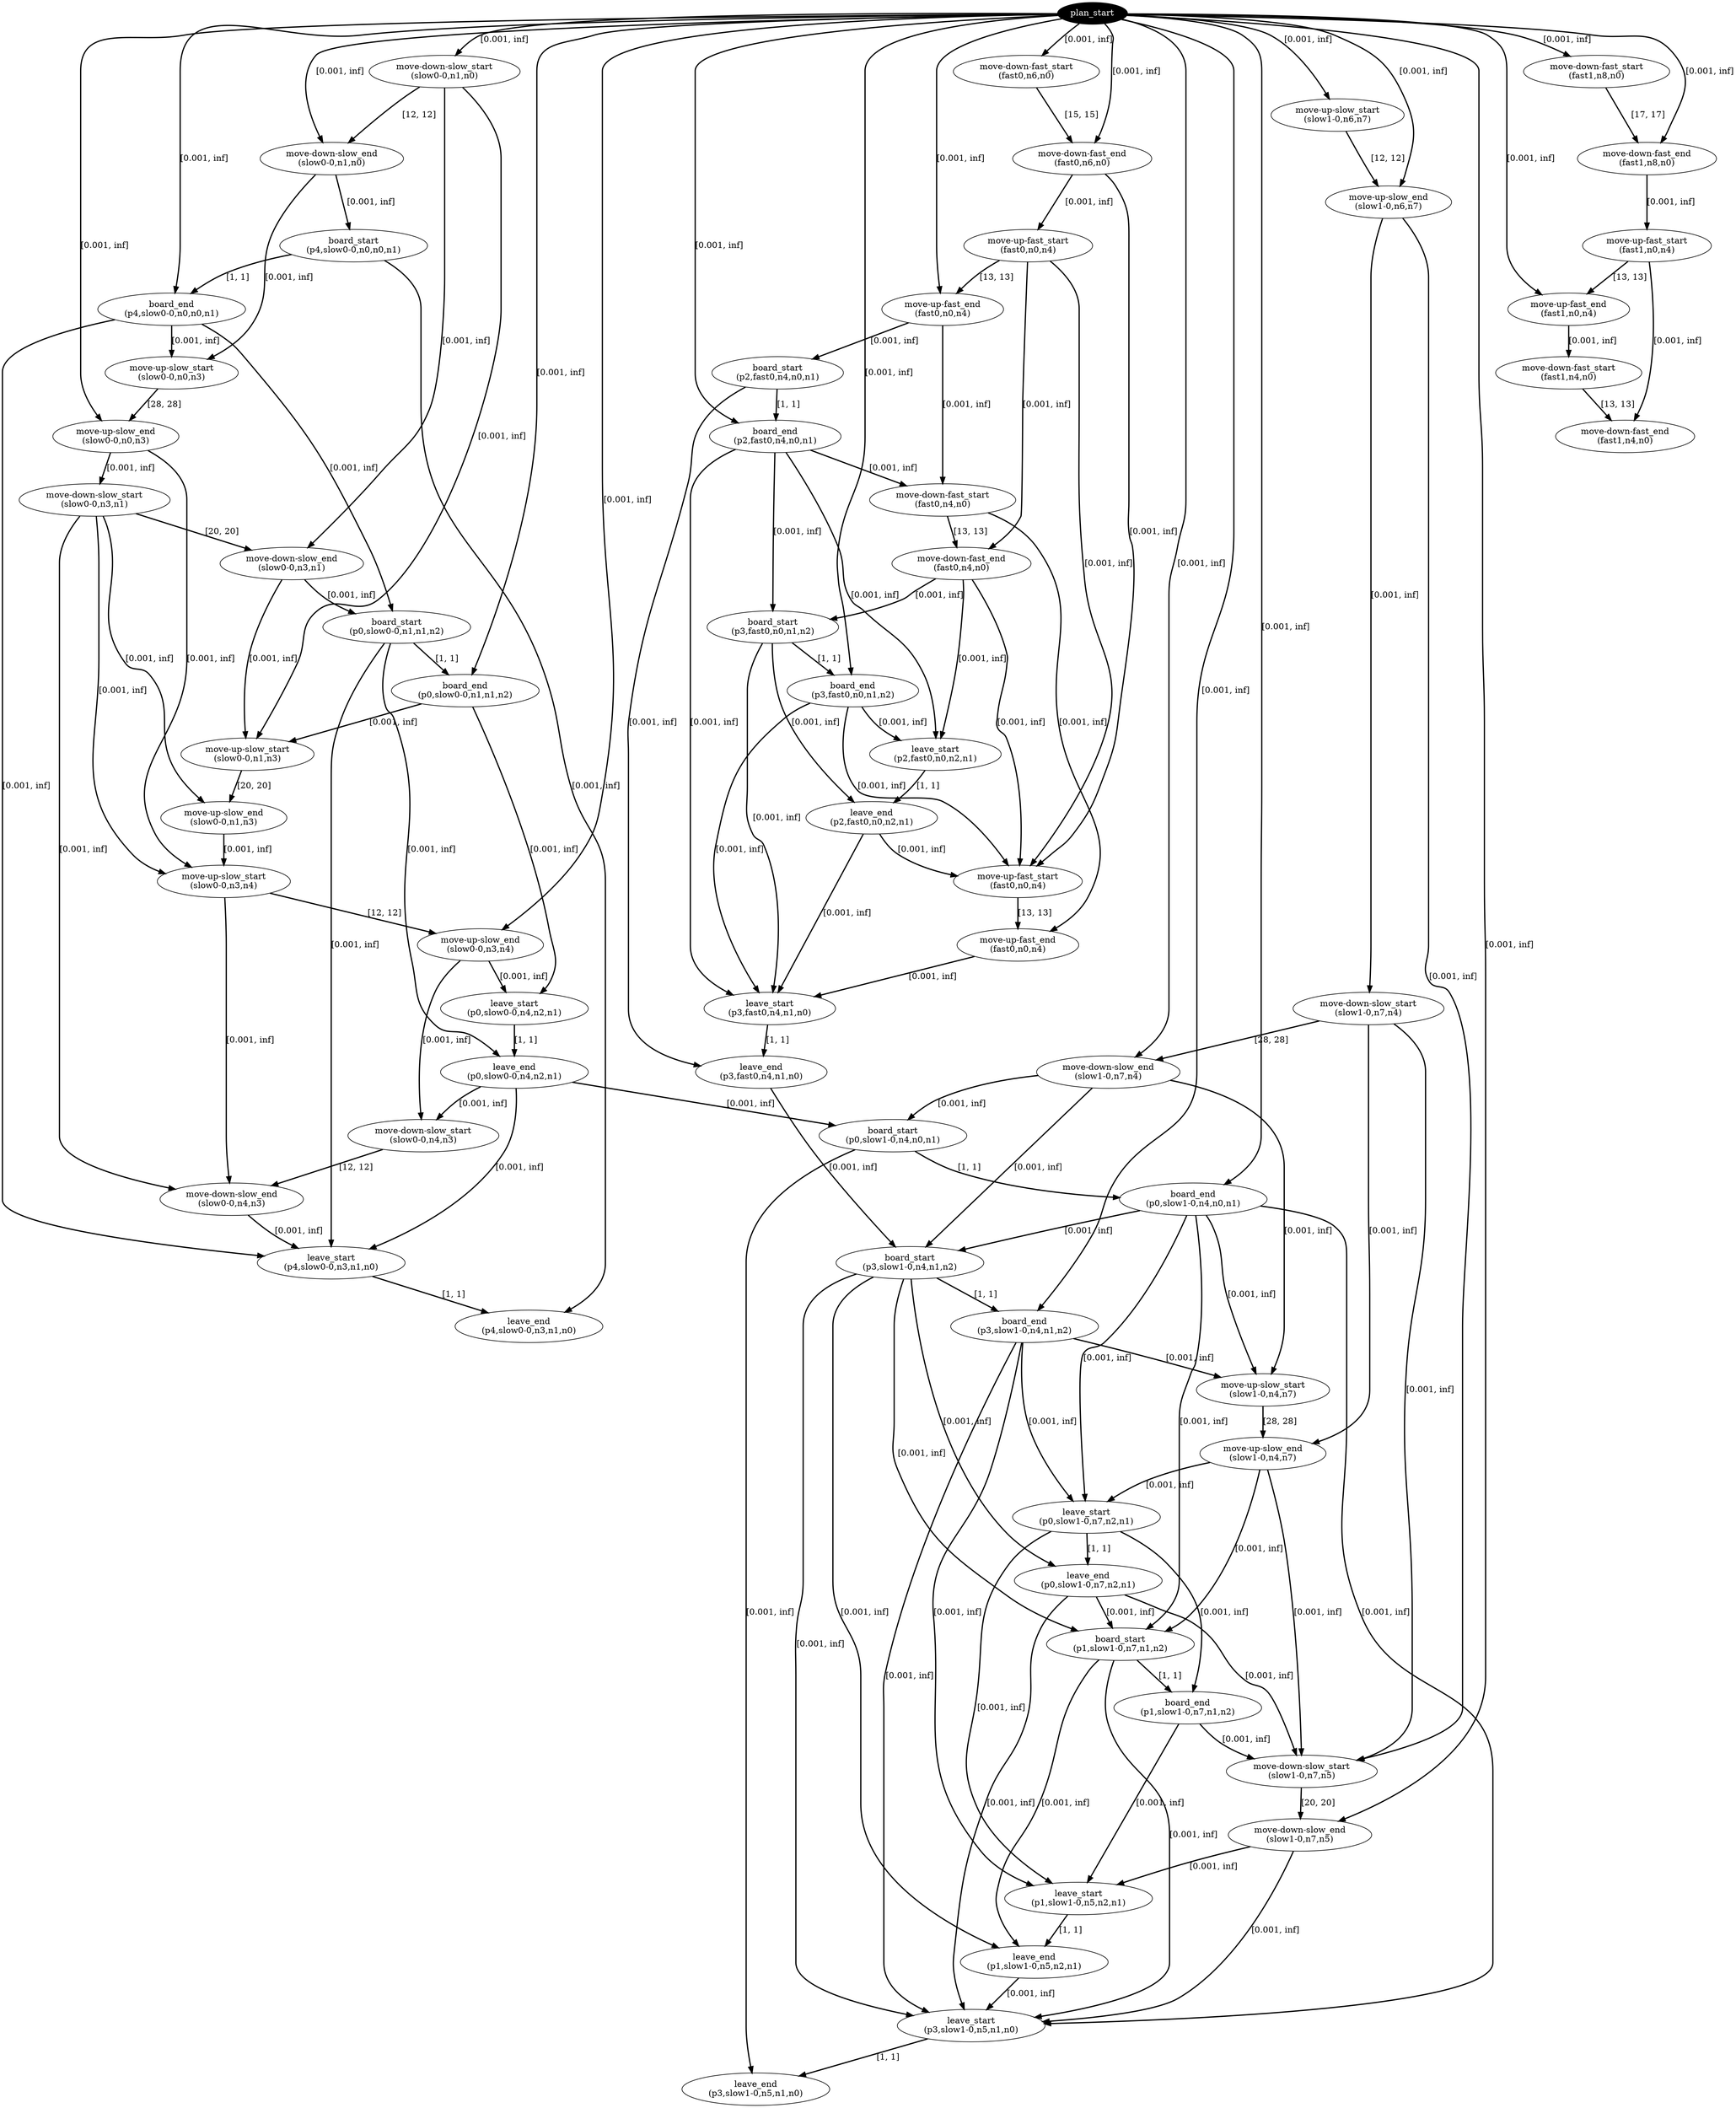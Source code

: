 digraph plan {
0[ label="plan_start",style=filled,fillcolor=black,fontcolor=white];
1[ label="move-down-slow_start
(slow0-0,n1,n0)"];
2[ label="move-down-slow_end
(slow0-0,n1,n0)"];
3[ label="move-down-fast_start
(fast0,n6,n0)"];
4[ label="move-down-fast_end
(fast0,n6,n0)"];
5[ label="move-down-fast_start
(fast1,n8,n0)"];
6[ label="move-down-fast_end
(fast1,n8,n0)"];
7[ label="move-up-slow_start
(slow1-0,n6,n7)"];
8[ label="move-up-slow_end
(slow1-0,n6,n7)"];
9[ label="board_start
(p4,slow0-0,n0,n0,n1)"];
10[ label="board_end
(p4,slow0-0,n0,n0,n1)"];
11[ label="move-down-slow_start
(slow1-0,n7,n4)"];
12[ label="move-down-slow_end
(slow1-0,n7,n4)"];
13[ label="move-up-slow_start
(slow0-0,n0,n3)"];
14[ label="move-up-slow_end
(slow0-0,n0,n3)"];
15[ label="move-up-fast_start
(fast0,n0,n4)"];
16[ label="move-up-fast_end
(fast0,n0,n4)"];
17[ label="move-up-fast_start
(fast1,n0,n4)"];
18[ label="move-up-fast_end
(fast1,n0,n4)"];
19[ label="board_start
(p2,fast0,n4,n0,n1)"];
20[ label="board_end
(p2,fast0,n4,n0,n1)"];
21[ label="move-down-fast_start
(fast0,n4,n0)"];
22[ label="move-down-fast_end
(fast0,n4,n0)"];
23[ label="move-down-fast_start
(fast1,n4,n0)"];
24[ label="move-down-fast_end
(fast1,n4,n0)"];
25[ label="move-down-slow_start
(slow0-0,n3,n1)"];
26[ label="move-down-slow_end
(slow0-0,n3,n1)"];
27[ label="board_start
(p3,fast0,n0,n1,n2)"];
28[ label="board_end
(p3,fast0,n0,n1,n2)"];
29[ label="leave_start
(p2,fast0,n0,n2,n1)"];
30[ label="leave_end
(p2,fast0,n0,n2,n1)"];
31[ label="move-up-fast_start
(fast0,n0,n4)"];
32[ label="move-up-fast_end
(fast0,n0,n4)"];
33[ label="leave_start
(p3,fast0,n4,n1,n0)"];
34[ label="leave_end
(p3,fast0,n4,n1,n0)"];
35[ label="board_start
(p0,slow0-0,n1,n1,n2)"];
36[ label="board_end
(p0,slow0-0,n1,n1,n2)"];
37[ label="move-up-slow_start
(slow0-0,n1,n3)"];
38[ label="move-up-slow_end
(slow0-0,n1,n3)"];
39[ label="move-up-slow_start
(slow0-0,n3,n4)"];
40[ label="move-up-slow_end
(slow0-0,n3,n4)"];
41[ label="leave_start
(p0,slow0-0,n4,n2,n1)"];
42[ label="leave_end
(p0,slow0-0,n4,n2,n1)"];
43[ label="move-down-slow_start
(slow0-0,n4,n3)"];
44[ label="move-down-slow_end
(slow0-0,n4,n3)"];
45[ label="board_start
(p0,slow1-0,n4,n0,n1)"];
46[ label="board_end
(p0,slow1-0,n4,n0,n1)"];
47[ label="board_start
(p3,slow1-0,n4,n1,n2)"];
48[ label="board_end
(p3,slow1-0,n4,n1,n2)"];
49[ label="move-up-slow_start
(slow1-0,n4,n7)"];
50[ label="move-up-slow_end
(slow1-0,n4,n7)"];
51[ label="leave_start
(p4,slow0-0,n3,n1,n0)"];
52[ label="leave_end
(p4,slow0-0,n3,n1,n0)"];
53[ label="leave_start
(p0,slow1-0,n7,n2,n1)"];
54[ label="leave_end
(p0,slow1-0,n7,n2,n1)"];
55[ label="board_start
(p1,slow1-0,n7,n1,n2)"];
56[ label="board_end
(p1,slow1-0,n7,n1,n2)"];
57[ label="move-down-slow_start
(slow1-0,n7,n5)"];
58[ label="move-down-slow_end
(slow1-0,n7,n5)"];
59[ label="leave_start
(p1,slow1-0,n5,n2,n1)"];
60[ label="leave_end
(p1,slow1-0,n5,n2,n1)"];
61[ label="leave_start
(p3,slow1-0,n5,n1,n0)"];
62[ label="leave_end
(p3,slow1-0,n5,n1,n0)"];
"0" -> "1" [ label="[0.001, inf]" , penwidth=2, color="black"]
"0" -> "3" [ label="[0.001, inf]" , penwidth=2, color="black"]
"0" -> "5" [ label="[0.001, inf]" , penwidth=2, color="black"]
"0" -> "7" [ label="[0.001, inf]" , penwidth=2, color="black"]
"1" -> "2" [ label="[12, 12]" , penwidth=2, color="black"]
"0" -> "2" [ label="[0.001, inf]" , penwidth=2, color="black"]
"7" -> "8" [ label="[12, 12]" , penwidth=2, color="black"]
"0" -> "8" [ label="[0.001, inf]" , penwidth=2, color="black"]
"2" -> "9" [ label="[0.001, inf]" , penwidth=2, color="black"]
"8" -> "11" [ label="[0.001, inf]" , penwidth=2, color="black"]
"9" -> "10" [ label="[1, 1]" , penwidth=2, color="black"]
"0" -> "10" [ label="[0.001, inf]" , penwidth=2, color="black"]
"2" -> "13" [ label="[0.001, inf]" , penwidth=2, color="black"]
"10" -> "13" [ label="[0.001, inf]" , penwidth=2, color="black"]
"3" -> "4" [ label="[15, 15]" , penwidth=2, color="black"]
"0" -> "4" [ label="[0.001, inf]" , penwidth=2, color="black"]
"4" -> "15" [ label="[0.001, inf]" , penwidth=2, color="black"]
"5" -> "6" [ label="[17, 17]" , penwidth=2, color="black"]
"0" -> "6" [ label="[0.001, inf]" , penwidth=2, color="black"]
"6" -> "17" [ label="[0.001, inf]" , penwidth=2, color="black"]
"15" -> "16" [ label="[13, 13]" , penwidth=2, color="black"]
"0" -> "16" [ label="[0.001, inf]" , penwidth=2, color="black"]
"16" -> "19" [ label="[0.001, inf]" , penwidth=2, color="black"]
"19" -> "20" [ label="[1, 1]" , penwidth=2, color="black"]
"0" -> "20" [ label="[0.001, inf]" , penwidth=2, color="black"]
"16" -> "21" [ label="[0.001, inf]" , penwidth=2, color="black"]
"20" -> "21" [ label="[0.001, inf]" , penwidth=2, color="black"]
"17" -> "18" [ label="[13, 13]" , penwidth=2, color="black"]
"0" -> "18" [ label="[0.001, inf]" , penwidth=2, color="black"]
"18" -> "23" [ label="[0.001, inf]" , penwidth=2, color="black"]
"11" -> "12" [ label="[28, 28]" , penwidth=2, color="black"]
"0" -> "12" [ label="[0.001, inf]" , penwidth=2, color="black"]
"13" -> "14" [ label="[28, 28]" , penwidth=2, color="black"]
"0" -> "14" [ label="[0.001, inf]" , penwidth=2, color="black"]
"14" -> "25" [ label="[0.001, inf]" , penwidth=2, color="black"]
"21" -> "22" [ label="[13, 13]" , penwidth=2, color="black"]
"15" -> "22" [ label="[0.001, inf]" , penwidth=2, color="black"]
"20" -> "27" [ label="[0.001, inf]" , penwidth=2, color="black"]
"22" -> "27" [ label="[0.001, inf]" , penwidth=2, color="black"]
"27" -> "28" [ label="[1, 1]" , penwidth=2, color="black"]
"0" -> "28" [ label="[0.001, inf]" , penwidth=2, color="black"]
"23" -> "24" [ label="[13, 13]" , penwidth=2, color="black"]
"17" -> "24" [ label="[0.001, inf]" , penwidth=2, color="black"]
"20" -> "29" [ label="[0.001, inf]" , penwidth=2, color="black"]
"28" -> "29" [ label="[0.001, inf]" , penwidth=2, color="black"]
"22" -> "29" [ label="[0.001, inf]" , penwidth=2, color="black"]
"29" -> "30" [ label="[1, 1]" , penwidth=2, color="black"]
"27" -> "30" [ label="[0.001, inf]" , penwidth=2, color="black"]
"22" -> "31" [ label="[0.001, inf]" , penwidth=2, color="black"]
"30" -> "31" [ label="[0.001, inf]" , penwidth=2, color="black"]
"28" -> "31" [ label="[0.001, inf]" , penwidth=2, color="black"]
"15" -> "31" [ label="[0.001, inf]" , penwidth=2, color="black"]
"4" -> "31" [ label="[0.001, inf]" , penwidth=2, color="black"]
"31" -> "32" [ label="[13, 13]" , penwidth=2, color="black"]
"21" -> "32" [ label="[0.001, inf]" , penwidth=2, color="black"]
"28" -> "33" [ label="[0.001, inf]" , penwidth=2, color="black"]
"30" -> "33" [ label="[0.001, inf]" , penwidth=2, color="black"]
"32" -> "33" [ label="[0.001, inf]" , penwidth=2, color="black"]
"27" -> "33" [ label="[0.001, inf]" , penwidth=2, color="black"]
"20" -> "33" [ label="[0.001, inf]" , penwidth=2, color="black"]
"33" -> "34" [ label="[1, 1]" , penwidth=2, color="black"]
"19" -> "34" [ label="[0.001, inf]" , penwidth=2, color="black"]
"25" -> "26" [ label="[20, 20]" , penwidth=2, color="black"]
"1" -> "26" [ label="[0.001, inf]" , penwidth=2, color="black"]
"10" -> "35" [ label="[0.001, inf]" , penwidth=2, color="black"]
"26" -> "35" [ label="[0.001, inf]" , penwidth=2, color="black"]
"35" -> "36" [ label="[1, 1]" , penwidth=2, color="black"]
"0" -> "36" [ label="[0.001, inf]" , penwidth=2, color="black"]
"26" -> "37" [ label="[0.001, inf]" , penwidth=2, color="black"]
"36" -> "37" [ label="[0.001, inf]" , penwidth=2, color="black"]
"1" -> "37" [ label="[0.001, inf]" , penwidth=2, color="black"]
"37" -> "38" [ label="[20, 20]" , penwidth=2, color="black"]
"25" -> "38" [ label="[0.001, inf]" , penwidth=2, color="black"]
"38" -> "39" [ label="[0.001, inf]" , penwidth=2, color="black"]
"25" -> "39" [ label="[0.001, inf]" , penwidth=2, color="black"]
"14" -> "39" [ label="[0.001, inf]" , penwidth=2, color="black"]
"39" -> "40" [ label="[12, 12]" , penwidth=2, color="black"]
"0" -> "40" [ label="[0.001, inf]" , penwidth=2, color="black"]
"36" -> "41" [ label="[0.001, inf]" , penwidth=2, color="black"]
"40" -> "41" [ label="[0.001, inf]" , penwidth=2, color="black"]
"41" -> "42" [ label="[1, 1]" , penwidth=2, color="black"]
"35" -> "42" [ label="[0.001, inf]" , penwidth=2, color="black"]
"40" -> "43" [ label="[0.001, inf]" , penwidth=2, color="black"]
"42" -> "43" [ label="[0.001, inf]" , penwidth=2, color="black"]
"42" -> "45" [ label="[0.001, inf]" , penwidth=2, color="black"]
"12" -> "45" [ label="[0.001, inf]" , penwidth=2, color="black"]
"45" -> "46" [ label="[1, 1]" , penwidth=2, color="black"]
"0" -> "46" [ label="[0.001, inf]" , penwidth=2, color="black"]
"34" -> "47" [ label="[0.001, inf]" , penwidth=2, color="black"]
"46" -> "47" [ label="[0.001, inf]" , penwidth=2, color="black"]
"12" -> "47" [ label="[0.001, inf]" , penwidth=2, color="black"]
"47" -> "48" [ label="[1, 1]" , penwidth=2, color="black"]
"0" -> "48" [ label="[0.001, inf]" , penwidth=2, color="black"]
"12" -> "49" [ label="[0.001, inf]" , penwidth=2, color="black"]
"48" -> "49" [ label="[0.001, inf]" , penwidth=2, color="black"]
"46" -> "49" [ label="[0.001, inf]" , penwidth=2, color="black"]
"43" -> "44" [ label="[12, 12]" , penwidth=2, color="black"]
"39" -> "44" [ label="[0.001, inf]" , penwidth=2, color="black"]
"25" -> "44" [ label="[0.001, inf]" , penwidth=2, color="black"]
"10" -> "51" [ label="[0.001, inf]" , penwidth=2, color="black"]
"42" -> "51" [ label="[0.001, inf]" , penwidth=2, color="black"]
"44" -> "51" [ label="[0.001, inf]" , penwidth=2, color="black"]
"35" -> "51" [ label="[0.001, inf]" , penwidth=2, color="black"]
"51" -> "52" [ label="[1, 1]" , penwidth=2, color="black"]
"9" -> "52" [ label="[0.001, inf]" , penwidth=2, color="black"]
"49" -> "50" [ label="[28, 28]" , penwidth=2, color="black"]
"11" -> "50" [ label="[0.001, inf]" , penwidth=2, color="black"]
"46" -> "53" [ label="[0.001, inf]" , penwidth=2, color="black"]
"48" -> "53" [ label="[0.001, inf]" , penwidth=2, color="black"]
"50" -> "53" [ label="[0.001, inf]" , penwidth=2, color="black"]
"53" -> "54" [ label="[1, 1]" , penwidth=2, color="black"]
"47" -> "54" [ label="[0.001, inf]" , penwidth=2, color="black"]
"54" -> "55" [ label="[0.001, inf]" , penwidth=2, color="black"]
"50" -> "55" [ label="[0.001, inf]" , penwidth=2, color="black"]
"47" -> "55" [ label="[0.001, inf]" , penwidth=2, color="black"]
"46" -> "55" [ label="[0.001, inf]" , penwidth=2, color="black"]
"55" -> "56" [ label="[1, 1]" , penwidth=2, color="black"]
"53" -> "56" [ label="[0.001, inf]" , penwidth=2, color="black"]
"50" -> "57" [ label="[0.001, inf]" , penwidth=2, color="black"]
"56" -> "57" [ label="[0.001, inf]" , penwidth=2, color="black"]
"54" -> "57" [ label="[0.001, inf]" , penwidth=2, color="black"]
"11" -> "57" [ label="[0.001, inf]" , penwidth=2, color="black"]
"8" -> "57" [ label="[0.001, inf]" , penwidth=2, color="black"]
"57" -> "58" [ label="[20, 20]" , penwidth=2, color="black"]
"0" -> "58" [ label="[0.001, inf]" , penwidth=2, color="black"]
"56" -> "59" [ label="[0.001, inf]" , penwidth=2, color="black"]
"58" -> "59" [ label="[0.001, inf]" , penwidth=2, color="black"]
"53" -> "59" [ label="[0.001, inf]" , penwidth=2, color="black"]
"48" -> "59" [ label="[0.001, inf]" , penwidth=2, color="black"]
"59" -> "60" [ label="[1, 1]" , penwidth=2, color="black"]
"55" -> "60" [ label="[0.001, inf]" , penwidth=2, color="black"]
"47" -> "60" [ label="[0.001, inf]" , penwidth=2, color="black"]
"48" -> "61" [ label="[0.001, inf]" , penwidth=2, color="black"]
"60" -> "61" [ label="[0.001, inf]" , penwidth=2, color="black"]
"58" -> "61" [ label="[0.001, inf]" , penwidth=2, color="black"]
"55" -> "61" [ label="[0.001, inf]" , penwidth=2, color="black"]
"54" -> "61" [ label="[0.001, inf]" , penwidth=2, color="black"]
"47" -> "61" [ label="[0.001, inf]" , penwidth=2, color="black"]
"46" -> "61" [ label="[0.001, inf]" , penwidth=2, color="black"]
"61" -> "62" [ label="[1, 1]" , penwidth=2, color="black"]
"45" -> "62" [ label="[0.001, inf]" , penwidth=2, color="black"]
}
